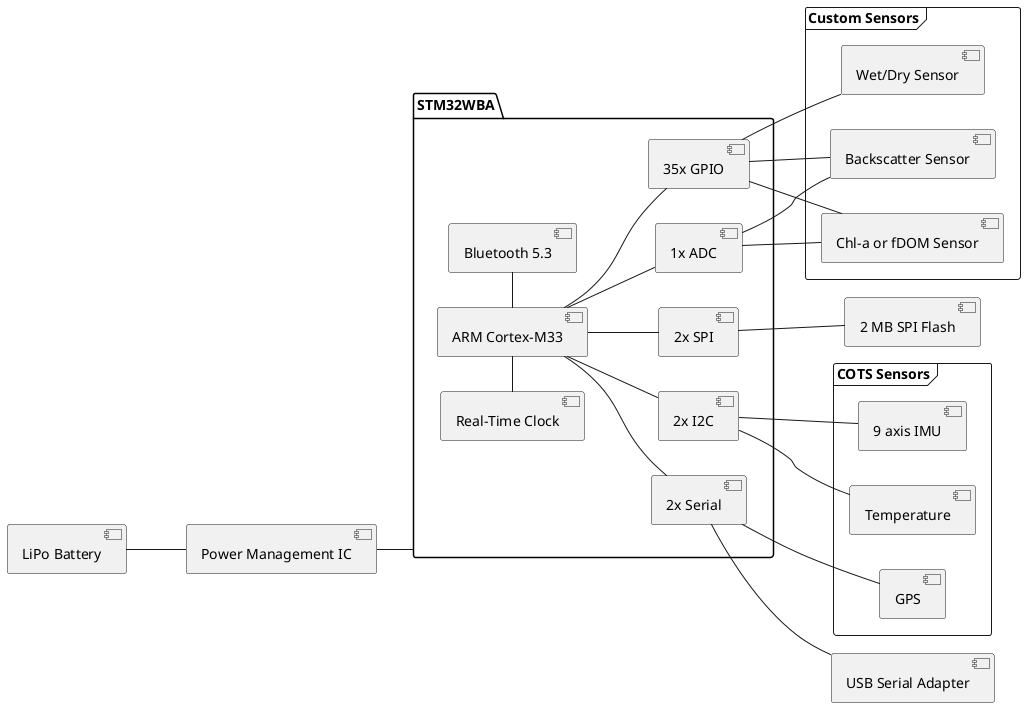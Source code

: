 @startuml Smartfin v3 System Diagram
left to right direction

package "STM32WBA" {
    [ARM Cortex-M33] as cpu
    [Bluetooth 5.3] as ble
    [Real-Time Clock] as rtc
    [35x GPIO] as gpio_bank
    [2x SPI] as spi_bank
    [2x I2C] as i2c_bank
    [2x Serial] as serial_bank
    [1x ADC] as adc_bank
    cpu -- gpio_bank
    cpu -- spi_bank
    cpu -- i2c_bank
    cpu -- serial_bank
    cpu -- adc_bank
    cpu - ble
    rtc - cpu
}

frame "COTS Sensors" {
    [9 axis IMU] as imu
    [Temperature] as temp
    [GPS] as gps
}
frame "Custom Sensors" {
    [Wet/Dry Sensor] as wd_sensor
    [Backscatter Sensor] as optics1
    [Chl-a or fDOM Sensor] as optics2
}
[2 MB SPI Flash] as spi_flash
[Power Management IC] as pmic
[LiPo Battery] as battery
[USB Serial Adapter] as usb_serial

i2c_bank -- imu
i2c_bank -- temp
gpio_bank -- wd_sensor
serial_bank -- gps
gpio_bank -- optics1
gpio_bank -- optics2
adc_bank -- optics1
adc_bank -- optics2
spi_bank -- spi_flash
battery -- pmic
pmic -- "STM32WBA"
serial_bank -- usb_serial
@enduml

@startuml Smartfin v3 High Level Diagram
left to right direction

[MCU] as cpu

frame "Custom Sensors" {
    [Wet/Dry Sensor] as wd_sensor
    [Backscatter Sensor] as optics1
    [fDOM Sensor] as optics2
}
frame "COTS Sensors" {
    [9 axis IMU] as imu
    [Temperature] as temp
    [GPS] as gps
}
[2 MB SPI Flash] as spi_flash
[Power Management IC] as pmic
[LiPo Battery] as battery
[USB Interface] as usb_serial

cpu -- spi_flash
battery -- pmic
pmic -- cpu
cpu -- usb_serial
' cpu -- wd_sensor
' cpu -- optics1
' cpu -- optics2
cpu -- "Custom Sensors"
' cpu -- imu
' cpu -- temp
' cpu -- gps
cpu -- "COTS Sensors"
@enduml